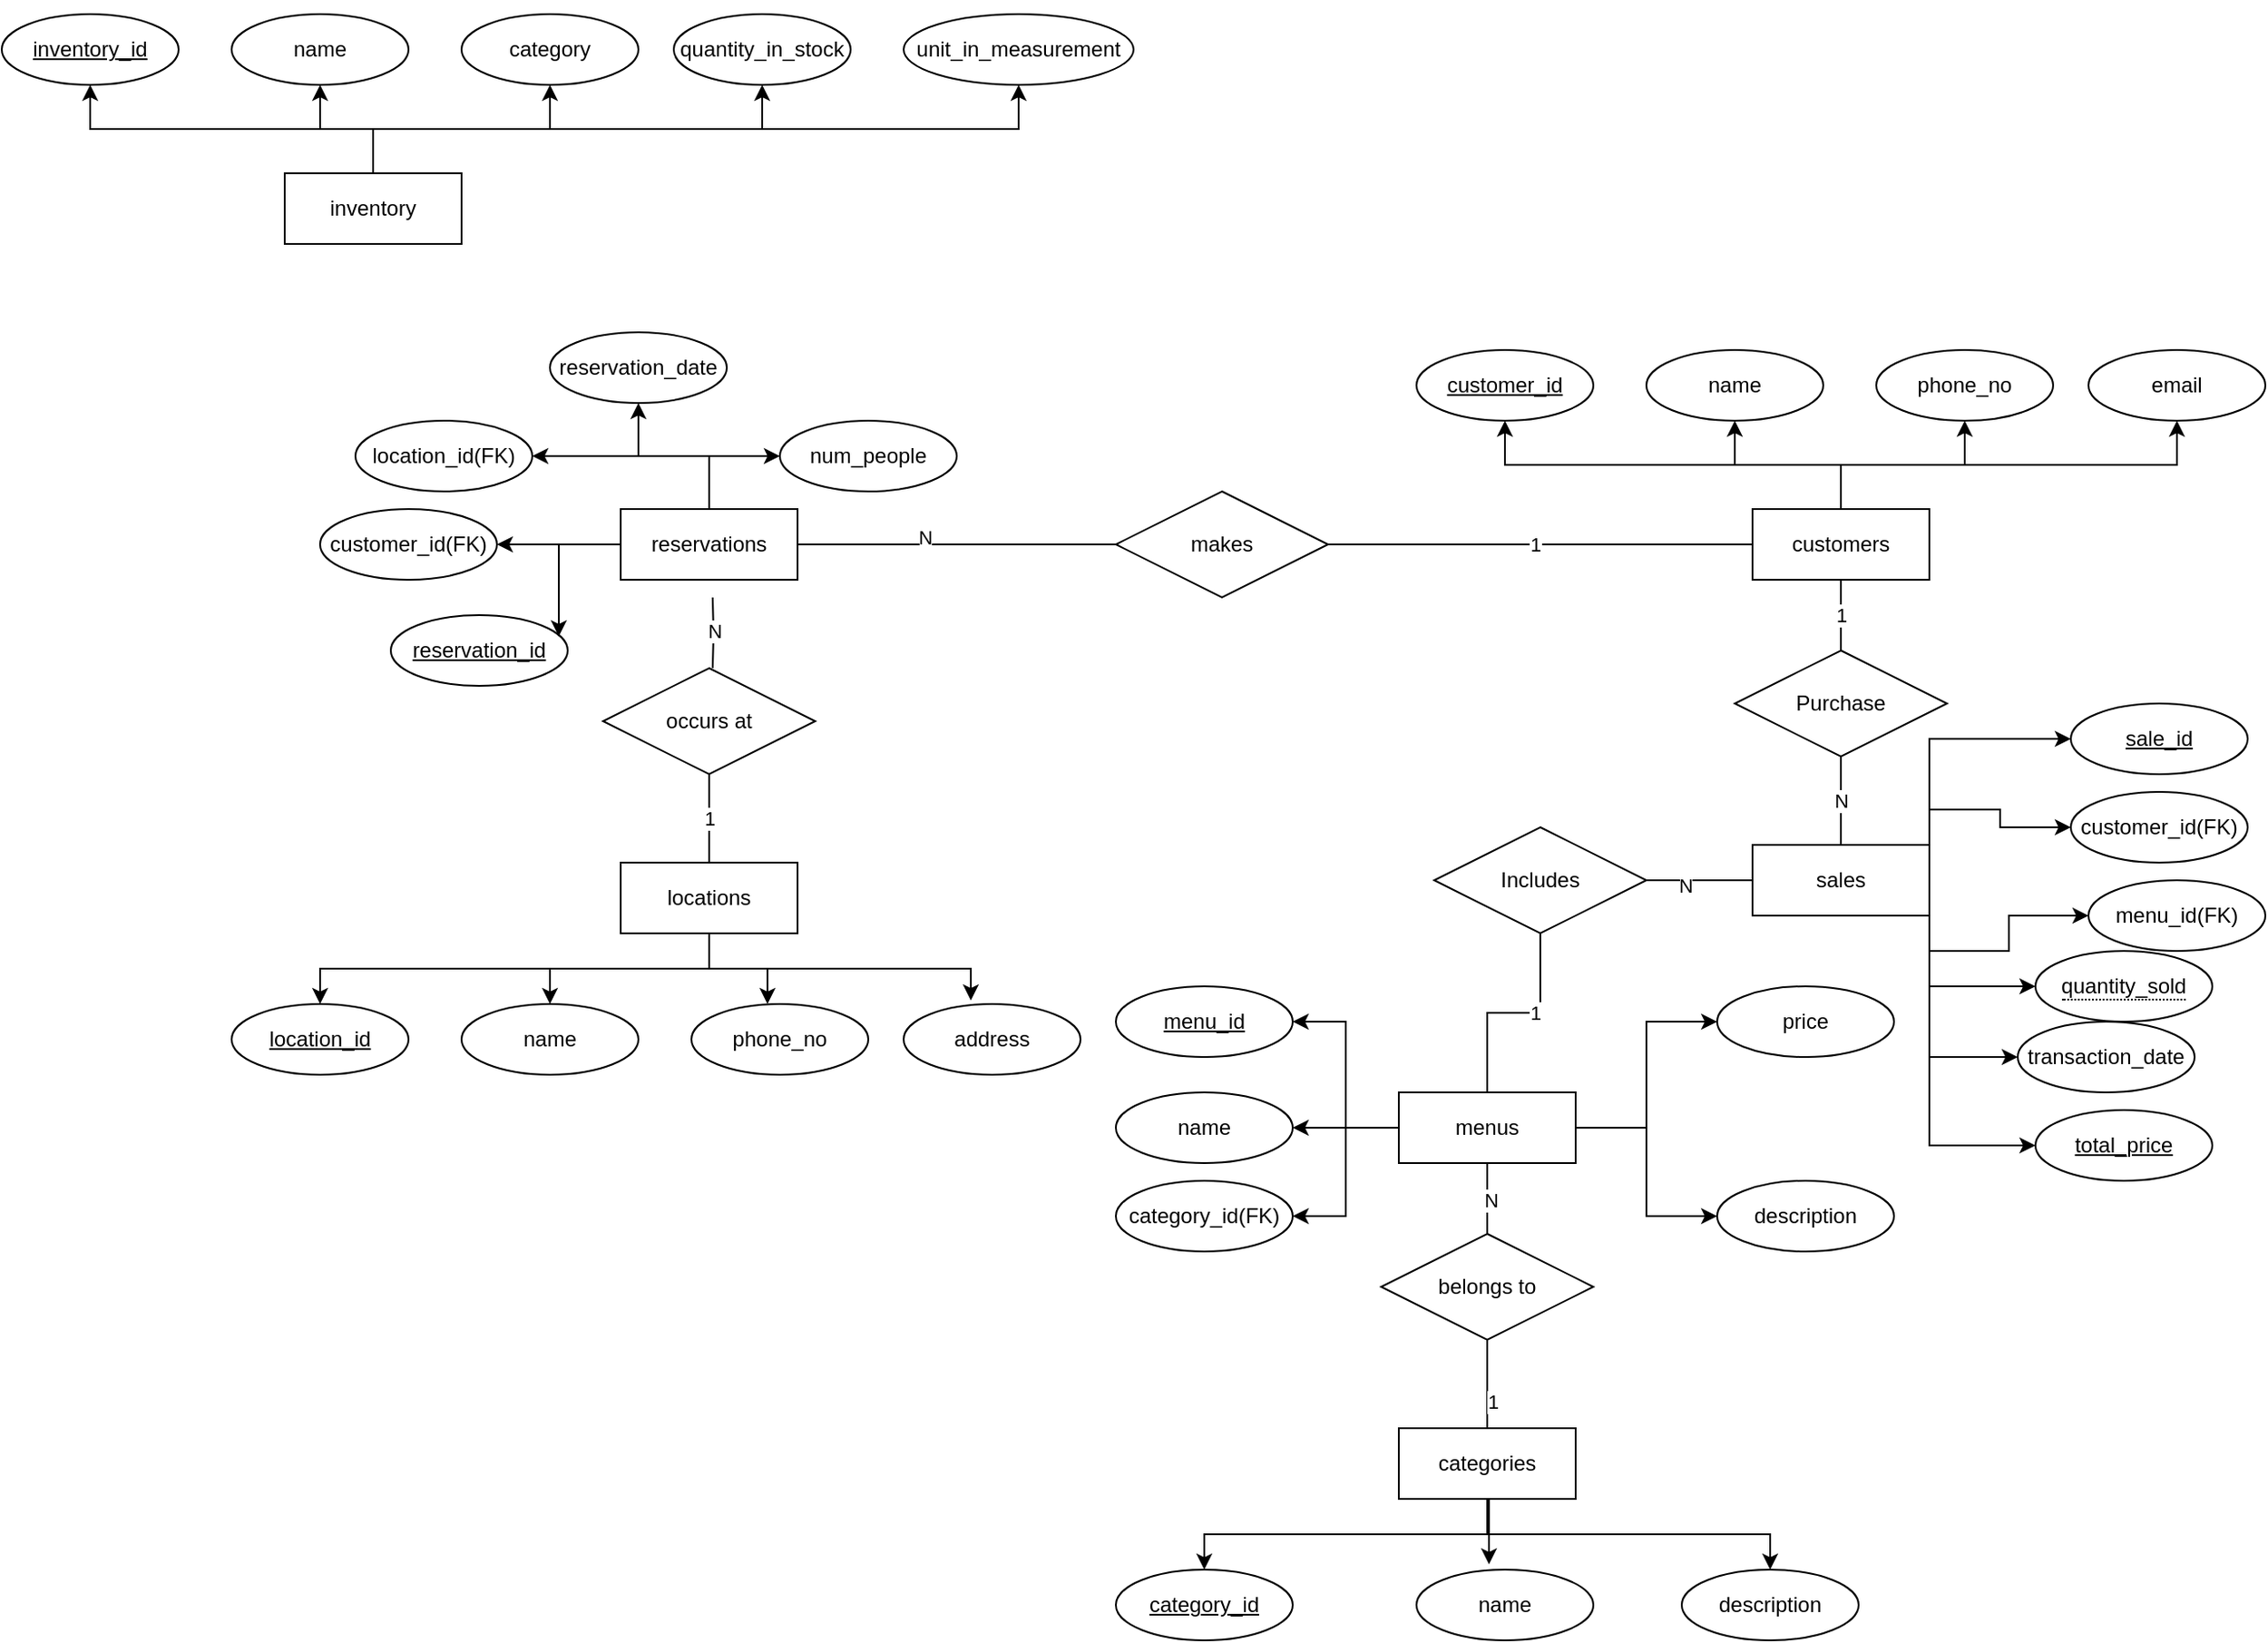 <mxfile version="26.0.1">
  <diagram id="R2lEEEUBdFMjLlhIrx00" name="Page-1">
    <mxGraphModel dx="1742" dy="434" grid="1" gridSize="10" guides="1" tooltips="1" connect="1" arrows="1" fold="1" page="1" pageScale="1" pageWidth="850" pageHeight="1100" math="0" shadow="0" extFonts="Permanent Marker^https://fonts.googleapis.com/css?family=Permanent+Marker">
      <root>
        <mxCell id="0" />
        <mxCell id="1" parent="0" />
        <mxCell id="JfqHCsNGFOt76OtEm6Lz-31" value="1" style="edgeStyle=orthogonalEdgeStyle;rounded=0;orthogonalLoop=1;jettySize=auto;html=1;exitX=0.5;exitY=1;exitDx=0;exitDy=0;entryX=0.5;entryY=0;entryDx=0;entryDy=0;endArrow=none;endFill=0;" edge="1" parent="1" source="JfqHCsNGFOt76OtEm6Lz-3" target="JfqHCsNGFOt76OtEm6Lz-30">
          <mxGeometry relative="1" as="geometry" />
        </mxCell>
        <mxCell id="JfqHCsNGFOt76OtEm6Lz-89" style="edgeStyle=orthogonalEdgeStyle;rounded=0;orthogonalLoop=1;jettySize=auto;html=1;exitX=0.5;exitY=0;exitDx=0;exitDy=0;" edge="1" parent="1" source="JfqHCsNGFOt76OtEm6Lz-3" target="JfqHCsNGFOt76OtEm6Lz-86">
          <mxGeometry relative="1" as="geometry" />
        </mxCell>
        <mxCell id="JfqHCsNGFOt76OtEm6Lz-90" style="edgeStyle=orthogonalEdgeStyle;rounded=0;orthogonalLoop=1;jettySize=auto;html=1;exitX=0.5;exitY=0;exitDx=0;exitDy=0;entryX=0.5;entryY=1;entryDx=0;entryDy=0;" edge="1" parent="1" source="JfqHCsNGFOt76OtEm6Lz-3" target="JfqHCsNGFOt76OtEm6Lz-88">
          <mxGeometry relative="1" as="geometry" />
        </mxCell>
        <mxCell id="JfqHCsNGFOt76OtEm6Lz-92" style="edgeStyle=orthogonalEdgeStyle;rounded=0;orthogonalLoop=1;jettySize=auto;html=1;exitX=0.5;exitY=0;exitDx=0;exitDy=0;entryX=0.5;entryY=1;entryDx=0;entryDy=0;" edge="1" parent="1" source="JfqHCsNGFOt76OtEm6Lz-3" target="JfqHCsNGFOt76OtEm6Lz-85">
          <mxGeometry relative="1" as="geometry" />
        </mxCell>
        <mxCell id="JfqHCsNGFOt76OtEm6Lz-93" style="edgeStyle=orthogonalEdgeStyle;rounded=0;orthogonalLoop=1;jettySize=auto;html=1;exitX=0.5;exitY=0;exitDx=0;exitDy=0;entryX=0.5;entryY=1;entryDx=0;entryDy=0;" edge="1" parent="1" source="JfqHCsNGFOt76OtEm6Lz-3" target="JfqHCsNGFOt76OtEm6Lz-87">
          <mxGeometry relative="1" as="geometry" />
        </mxCell>
        <mxCell id="JfqHCsNGFOt76OtEm6Lz-3" value="customers" style="whiteSpace=wrap;html=1;align=center;" vertex="1" parent="1">
          <mxGeometry x="650" y="290" width="100" height="40" as="geometry" />
        </mxCell>
        <mxCell id="JfqHCsNGFOt76OtEm6Lz-35" style="edgeStyle=orthogonalEdgeStyle;rounded=0;orthogonalLoop=1;jettySize=auto;html=1;exitX=0.5;exitY=0;exitDx=0;exitDy=0;entryX=0.5;entryY=1;entryDx=0;entryDy=0;endArrow=none;endFill=0;" edge="1" parent="1" source="JfqHCsNGFOt76OtEm6Lz-4" target="JfqHCsNGFOt76OtEm6Lz-10">
          <mxGeometry relative="1" as="geometry" />
        </mxCell>
        <mxCell id="JfqHCsNGFOt76OtEm6Lz-36" value="1" style="edgeLabel;html=1;align=center;verticalAlign=middle;resizable=0;points=[];" vertex="1" connectable="0" parent="JfqHCsNGFOt76OtEm6Lz-35">
          <mxGeometry x="-0.4" y="-3" relative="1" as="geometry">
            <mxPoint as="offset" />
          </mxGeometry>
        </mxCell>
        <mxCell id="JfqHCsNGFOt76OtEm6Lz-51" style="edgeStyle=orthogonalEdgeStyle;rounded=0;orthogonalLoop=1;jettySize=auto;html=1;exitX=0.5;exitY=1;exitDx=0;exitDy=0;entryX=0.5;entryY=0;entryDx=0;entryDy=0;" edge="1" parent="1" target="JfqHCsNGFOt76OtEm6Lz-48">
          <mxGeometry relative="1" as="geometry">
            <mxPoint x="510" y="910" as="sourcePoint" />
          </mxGeometry>
        </mxCell>
        <mxCell id="JfqHCsNGFOt76OtEm6Lz-53" style="edgeStyle=orthogonalEdgeStyle;rounded=0;orthogonalLoop=1;jettySize=auto;html=1;exitX=0.5;exitY=1;exitDx=0;exitDy=0;entryX=0.5;entryY=0;entryDx=0;entryDy=0;" edge="1" parent="1" source="JfqHCsNGFOt76OtEm6Lz-4" target="JfqHCsNGFOt76OtEm6Lz-50">
          <mxGeometry relative="1" as="geometry" />
        </mxCell>
        <mxCell id="JfqHCsNGFOt76OtEm6Lz-54" style="edgeStyle=orthogonalEdgeStyle;rounded=0;orthogonalLoop=1;jettySize=auto;html=1;exitX=0.5;exitY=1;exitDx=0;exitDy=0;entryX=0.5;entryY=0;entryDx=0;entryDy=0;" edge="1" parent="1" source="JfqHCsNGFOt76OtEm6Lz-4" target="JfqHCsNGFOt76OtEm6Lz-49">
          <mxGeometry relative="1" as="geometry" />
        </mxCell>
        <mxCell id="JfqHCsNGFOt76OtEm6Lz-4" value="categories" style="whiteSpace=wrap;html=1;align=center;" vertex="1" parent="1">
          <mxGeometry x="450" y="810" width="100" height="40" as="geometry" />
        </mxCell>
        <mxCell id="JfqHCsNGFOt76OtEm6Lz-26" value="1" style="edgeStyle=orthogonalEdgeStyle;rounded=0;orthogonalLoop=1;jettySize=auto;html=1;exitX=0.5;exitY=0;exitDx=0;exitDy=0;endArrow=none;endFill=0;" edge="1" parent="1" source="JfqHCsNGFOt76OtEm6Lz-5" target="JfqHCsNGFOt76OtEm6Lz-24">
          <mxGeometry relative="1" as="geometry" />
        </mxCell>
        <mxCell id="JfqHCsNGFOt76OtEm6Lz-80" style="edgeStyle=orthogonalEdgeStyle;rounded=0;orthogonalLoop=1;jettySize=auto;html=1;exitX=0.5;exitY=1;exitDx=0;exitDy=0;entryX=0.5;entryY=0;entryDx=0;entryDy=0;" edge="1" parent="1" source="JfqHCsNGFOt76OtEm6Lz-5" target="JfqHCsNGFOt76OtEm6Lz-77">
          <mxGeometry relative="1" as="geometry" />
        </mxCell>
        <mxCell id="JfqHCsNGFOt76OtEm6Lz-83" style="edgeStyle=orthogonalEdgeStyle;rounded=0;orthogonalLoop=1;jettySize=auto;html=1;exitX=0.5;exitY=1;exitDx=0;exitDy=0;entryX=0.5;entryY=0;entryDx=0;entryDy=0;" edge="1" parent="1" source="JfqHCsNGFOt76OtEm6Lz-5" target="JfqHCsNGFOt76OtEm6Lz-82">
          <mxGeometry relative="1" as="geometry" />
        </mxCell>
        <mxCell id="JfqHCsNGFOt76OtEm6Lz-5" value="locations" style="whiteSpace=wrap;html=1;align=center;" vertex="1" parent="1">
          <mxGeometry x="10" y="490" width="100" height="40" as="geometry" />
        </mxCell>
        <mxCell id="JfqHCsNGFOt76OtEm6Lz-138" style="edgeStyle=orthogonalEdgeStyle;rounded=0;orthogonalLoop=1;jettySize=auto;html=1;exitX=0.5;exitY=0;exitDx=0;exitDy=0;entryX=0.5;entryY=1;entryDx=0;entryDy=0;" edge="1" parent="1" source="JfqHCsNGFOt76OtEm6Lz-6" target="JfqHCsNGFOt76OtEm6Lz-136">
          <mxGeometry relative="1" as="geometry" />
        </mxCell>
        <mxCell id="JfqHCsNGFOt76OtEm6Lz-139" style="edgeStyle=orthogonalEdgeStyle;rounded=0;orthogonalLoop=1;jettySize=auto;html=1;exitX=0.5;exitY=0;exitDx=0;exitDy=0;entryX=0.5;entryY=1;entryDx=0;entryDy=0;" edge="1" parent="1" source="JfqHCsNGFOt76OtEm6Lz-6" target="JfqHCsNGFOt76OtEm6Lz-134">
          <mxGeometry relative="1" as="geometry" />
        </mxCell>
        <mxCell id="JfqHCsNGFOt76OtEm6Lz-140" style="edgeStyle=orthogonalEdgeStyle;rounded=0;orthogonalLoop=1;jettySize=auto;html=1;exitX=0.5;exitY=0;exitDx=0;exitDy=0;entryX=0.5;entryY=1;entryDx=0;entryDy=0;" edge="1" parent="1" source="JfqHCsNGFOt76OtEm6Lz-6" target="JfqHCsNGFOt76OtEm6Lz-133">
          <mxGeometry relative="1" as="geometry" />
        </mxCell>
        <mxCell id="JfqHCsNGFOt76OtEm6Lz-141" style="edgeStyle=orthogonalEdgeStyle;rounded=0;orthogonalLoop=1;jettySize=auto;html=1;exitX=0.5;exitY=0;exitDx=0;exitDy=0;entryX=0.5;entryY=1;entryDx=0;entryDy=0;" edge="1" parent="1" source="JfqHCsNGFOt76OtEm6Lz-6" target="JfqHCsNGFOt76OtEm6Lz-135">
          <mxGeometry relative="1" as="geometry" />
        </mxCell>
        <mxCell id="JfqHCsNGFOt76OtEm6Lz-142" style="edgeStyle=orthogonalEdgeStyle;rounded=0;orthogonalLoop=1;jettySize=auto;html=1;exitX=0.5;exitY=0;exitDx=0;exitDy=0;entryX=0.5;entryY=1;entryDx=0;entryDy=0;" edge="1" parent="1" source="JfqHCsNGFOt76OtEm6Lz-6" target="JfqHCsNGFOt76OtEm6Lz-137">
          <mxGeometry relative="1" as="geometry" />
        </mxCell>
        <mxCell id="JfqHCsNGFOt76OtEm6Lz-6" value="inventory" style="whiteSpace=wrap;html=1;align=center;" vertex="1" parent="1">
          <mxGeometry x="-180" y="100" width="100" height="40" as="geometry" />
        </mxCell>
        <mxCell id="JfqHCsNGFOt76OtEm6Lz-37" style="edgeStyle=orthogonalEdgeStyle;rounded=0;orthogonalLoop=1;jettySize=auto;html=1;exitX=0.5;exitY=1;exitDx=0;exitDy=0;entryX=0.5;entryY=0;entryDx=0;entryDy=0;endArrow=none;endFill=0;" edge="1" parent="1" source="JfqHCsNGFOt76OtEm6Lz-7" target="JfqHCsNGFOt76OtEm6Lz-10">
          <mxGeometry relative="1" as="geometry" />
        </mxCell>
        <mxCell id="JfqHCsNGFOt76OtEm6Lz-38" value="N" style="edgeLabel;html=1;align=center;verticalAlign=middle;resizable=0;points=[];" vertex="1" connectable="0" parent="JfqHCsNGFOt76OtEm6Lz-37">
          <mxGeometry x="0.02" y="2" relative="1" as="geometry">
            <mxPoint as="offset" />
          </mxGeometry>
        </mxCell>
        <mxCell id="JfqHCsNGFOt76OtEm6Lz-44" style="edgeStyle=orthogonalEdgeStyle;rounded=0;orthogonalLoop=1;jettySize=auto;html=1;exitX=0.5;exitY=0;exitDx=0;exitDy=0;entryX=0.5;entryY=1;entryDx=0;entryDy=0;endArrow=none;endFill=0;" edge="1" parent="1" source="JfqHCsNGFOt76OtEm6Lz-7" target="JfqHCsNGFOt76OtEm6Lz-41">
          <mxGeometry relative="1" as="geometry" />
        </mxCell>
        <mxCell id="JfqHCsNGFOt76OtEm6Lz-46" value="1" style="edgeLabel;html=1;align=center;verticalAlign=middle;resizable=0;points=[];" vertex="1" connectable="0" parent="JfqHCsNGFOt76OtEm6Lz-44">
          <mxGeometry x="0.2" relative="1" as="geometry">
            <mxPoint as="offset" />
          </mxGeometry>
        </mxCell>
        <mxCell id="JfqHCsNGFOt76OtEm6Lz-60" style="edgeStyle=orthogonalEdgeStyle;rounded=0;orthogonalLoop=1;jettySize=auto;html=1;exitX=0;exitY=0.5;exitDx=0;exitDy=0;entryX=1;entryY=0.5;entryDx=0;entryDy=0;" edge="1" parent="1" source="JfqHCsNGFOt76OtEm6Lz-7" target="JfqHCsNGFOt76OtEm6Lz-56">
          <mxGeometry relative="1" as="geometry" />
        </mxCell>
        <mxCell id="JfqHCsNGFOt76OtEm6Lz-61" style="edgeStyle=orthogonalEdgeStyle;rounded=0;orthogonalLoop=1;jettySize=auto;html=1;exitX=0;exitY=0.5;exitDx=0;exitDy=0;entryX=1;entryY=0.5;entryDx=0;entryDy=0;" edge="1" parent="1" source="JfqHCsNGFOt76OtEm6Lz-7" target="JfqHCsNGFOt76OtEm6Lz-55">
          <mxGeometry relative="1" as="geometry" />
        </mxCell>
        <mxCell id="JfqHCsNGFOt76OtEm6Lz-62" style="edgeStyle=orthogonalEdgeStyle;rounded=0;orthogonalLoop=1;jettySize=auto;html=1;exitX=1;exitY=0.5;exitDx=0;exitDy=0;entryX=0;entryY=0.5;entryDx=0;entryDy=0;" edge="1" parent="1" source="JfqHCsNGFOt76OtEm6Lz-7" target="JfqHCsNGFOt76OtEm6Lz-59">
          <mxGeometry relative="1" as="geometry" />
        </mxCell>
        <mxCell id="JfqHCsNGFOt76OtEm6Lz-63" style="edgeStyle=orthogonalEdgeStyle;rounded=0;orthogonalLoop=1;jettySize=auto;html=1;exitX=1;exitY=0.5;exitDx=0;exitDy=0;entryX=0;entryY=0.5;entryDx=0;entryDy=0;" edge="1" parent="1" source="JfqHCsNGFOt76OtEm6Lz-7" target="JfqHCsNGFOt76OtEm6Lz-57">
          <mxGeometry relative="1" as="geometry" />
        </mxCell>
        <mxCell id="JfqHCsNGFOt76OtEm6Lz-65" style="edgeStyle=orthogonalEdgeStyle;rounded=0;orthogonalLoop=1;jettySize=auto;html=1;exitX=0;exitY=0.5;exitDx=0;exitDy=0;entryX=1;entryY=0.5;entryDx=0;entryDy=0;" edge="1" parent="1" source="JfqHCsNGFOt76OtEm6Lz-7" target="JfqHCsNGFOt76OtEm6Lz-64">
          <mxGeometry relative="1" as="geometry" />
        </mxCell>
        <mxCell id="JfqHCsNGFOt76OtEm6Lz-7" value="menus" style="whiteSpace=wrap;html=1;align=center;" vertex="1" parent="1">
          <mxGeometry x="450" y="620" width="100" height="40" as="geometry" />
        </mxCell>
        <mxCell id="JfqHCsNGFOt76OtEm6Lz-19" style="edgeStyle=orthogonalEdgeStyle;rounded=0;orthogonalLoop=1;jettySize=auto;html=1;exitX=1;exitY=0.5;exitDx=0;exitDy=0;entryX=0;entryY=0.5;entryDx=0;entryDy=0;endArrow=none;endFill=0;" edge="1" parent="1" source="JfqHCsNGFOt76OtEm6Lz-8" target="JfqHCsNGFOt76OtEm6Lz-18">
          <mxGeometry relative="1" as="geometry" />
        </mxCell>
        <mxCell id="JfqHCsNGFOt76OtEm6Lz-22" value="N" style="edgeLabel;html=1;align=center;verticalAlign=middle;resizable=0;points=[];" vertex="1" connectable="0" parent="JfqHCsNGFOt76OtEm6Lz-19">
          <mxGeometry x="-0.2" y="4" relative="1" as="geometry">
            <mxPoint as="offset" />
          </mxGeometry>
        </mxCell>
        <mxCell id="JfqHCsNGFOt76OtEm6Lz-106" style="edgeStyle=orthogonalEdgeStyle;rounded=0;orthogonalLoop=1;jettySize=auto;html=1;exitX=0.5;exitY=0;exitDx=0;exitDy=0;entryX=0.5;entryY=1;entryDx=0;entryDy=0;" edge="1" parent="1" source="JfqHCsNGFOt76OtEm6Lz-8" target="JfqHCsNGFOt76OtEm6Lz-97">
          <mxGeometry relative="1" as="geometry" />
        </mxCell>
        <mxCell id="JfqHCsNGFOt76OtEm6Lz-107" style="edgeStyle=orthogonalEdgeStyle;rounded=0;orthogonalLoop=1;jettySize=auto;html=1;exitX=0.5;exitY=0;exitDx=0;exitDy=0;entryX=0;entryY=0.5;entryDx=0;entryDy=0;" edge="1" parent="1" source="JfqHCsNGFOt76OtEm6Lz-8" target="JfqHCsNGFOt76OtEm6Lz-105">
          <mxGeometry relative="1" as="geometry" />
        </mxCell>
        <mxCell id="JfqHCsNGFOt76OtEm6Lz-108" style="edgeStyle=orthogonalEdgeStyle;rounded=0;orthogonalLoop=1;jettySize=auto;html=1;exitX=0.5;exitY=0;exitDx=0;exitDy=0;entryX=1;entryY=0.5;entryDx=0;entryDy=0;" edge="1" parent="1" source="JfqHCsNGFOt76OtEm6Lz-8" target="JfqHCsNGFOt76OtEm6Lz-95">
          <mxGeometry relative="1" as="geometry" />
        </mxCell>
        <mxCell id="JfqHCsNGFOt76OtEm6Lz-110" style="edgeStyle=orthogonalEdgeStyle;rounded=0;orthogonalLoop=1;jettySize=auto;html=1;exitX=0;exitY=0.5;exitDx=0;exitDy=0;entryX=1;entryY=0.5;entryDx=0;entryDy=0;" edge="1" parent="1" source="JfqHCsNGFOt76OtEm6Lz-8" target="JfqHCsNGFOt76OtEm6Lz-98">
          <mxGeometry relative="1" as="geometry" />
        </mxCell>
        <mxCell id="JfqHCsNGFOt76OtEm6Lz-8" value="reservations" style="whiteSpace=wrap;html=1;align=center;" vertex="1" parent="1">
          <mxGeometry x="10" y="290" width="100" height="40" as="geometry" />
        </mxCell>
        <mxCell id="JfqHCsNGFOt76OtEm6Lz-43" style="edgeStyle=orthogonalEdgeStyle;rounded=0;orthogonalLoop=1;jettySize=auto;html=1;exitX=0;exitY=0.5;exitDx=0;exitDy=0;entryX=1;entryY=0.5;entryDx=0;entryDy=0;endArrow=none;endFill=0;" edge="1" parent="1" source="JfqHCsNGFOt76OtEm6Lz-9" target="JfqHCsNGFOt76OtEm6Lz-41">
          <mxGeometry relative="1" as="geometry" />
        </mxCell>
        <mxCell id="JfqHCsNGFOt76OtEm6Lz-45" value="N" style="edgeLabel;html=1;align=center;verticalAlign=middle;resizable=0;points=[];" vertex="1" connectable="0" parent="JfqHCsNGFOt76OtEm6Lz-43">
          <mxGeometry x="0.267" y="3" relative="1" as="geometry">
            <mxPoint as="offset" />
          </mxGeometry>
        </mxCell>
        <mxCell id="JfqHCsNGFOt76OtEm6Lz-123" style="edgeStyle=orthogonalEdgeStyle;rounded=0;orthogonalLoop=1;jettySize=auto;html=1;exitX=1;exitY=1;exitDx=0;exitDy=0;entryX=0;entryY=0.5;entryDx=0;entryDy=0;" edge="1" parent="1" source="JfqHCsNGFOt76OtEm6Lz-9" target="JfqHCsNGFOt76OtEm6Lz-118">
          <mxGeometry relative="1" as="geometry" />
        </mxCell>
        <mxCell id="JfqHCsNGFOt76OtEm6Lz-124" style="edgeStyle=orthogonalEdgeStyle;rounded=0;orthogonalLoop=1;jettySize=auto;html=1;exitX=1;exitY=0;exitDx=0;exitDy=0;entryX=0;entryY=0.5;entryDx=0;entryDy=0;" edge="1" parent="1" source="JfqHCsNGFOt76OtEm6Lz-9" target="JfqHCsNGFOt76OtEm6Lz-114">
          <mxGeometry relative="1" as="geometry" />
        </mxCell>
        <mxCell id="JfqHCsNGFOt76OtEm6Lz-125" style="edgeStyle=orthogonalEdgeStyle;rounded=0;orthogonalLoop=1;jettySize=auto;html=1;exitX=1;exitY=0;exitDx=0;exitDy=0;entryX=0;entryY=0.5;entryDx=0;entryDy=0;" edge="1" parent="1" source="JfqHCsNGFOt76OtEm6Lz-9" target="JfqHCsNGFOt76OtEm6Lz-116">
          <mxGeometry relative="1" as="geometry" />
        </mxCell>
        <mxCell id="JfqHCsNGFOt76OtEm6Lz-127" style="edgeStyle=orthogonalEdgeStyle;rounded=0;orthogonalLoop=1;jettySize=auto;html=1;exitX=1;exitY=1;exitDx=0;exitDy=0;entryX=0;entryY=0.5;entryDx=0;entryDy=0;" edge="1" parent="1" source="JfqHCsNGFOt76OtEm6Lz-9" target="JfqHCsNGFOt76OtEm6Lz-115">
          <mxGeometry relative="1" as="geometry" />
        </mxCell>
        <mxCell id="JfqHCsNGFOt76OtEm6Lz-128" style="edgeStyle=orthogonalEdgeStyle;rounded=0;orthogonalLoop=1;jettySize=auto;html=1;exitX=1;exitY=1;exitDx=0;exitDy=0;entryX=0;entryY=0.5;entryDx=0;entryDy=0;" edge="1" parent="1" source="JfqHCsNGFOt76OtEm6Lz-9" target="JfqHCsNGFOt76OtEm6Lz-117">
          <mxGeometry relative="1" as="geometry" />
        </mxCell>
        <mxCell id="JfqHCsNGFOt76OtEm6Lz-131" style="edgeStyle=orthogonalEdgeStyle;rounded=0;orthogonalLoop=1;jettySize=auto;html=1;exitX=1;exitY=1;exitDx=0;exitDy=0;entryX=0;entryY=0.5;entryDx=0;entryDy=0;" edge="1" parent="1" source="JfqHCsNGFOt76OtEm6Lz-9" target="JfqHCsNGFOt76OtEm6Lz-113">
          <mxGeometry relative="1" as="geometry" />
        </mxCell>
        <mxCell id="JfqHCsNGFOt76OtEm6Lz-9" value="sales" style="whiteSpace=wrap;html=1;align=center;" vertex="1" parent="1">
          <mxGeometry x="650" y="480" width="100" height="40" as="geometry" />
        </mxCell>
        <mxCell id="JfqHCsNGFOt76OtEm6Lz-10" value="belongs to" style="shape=rhombus;perimeter=rhombusPerimeter;whiteSpace=wrap;html=1;align=center;" vertex="1" parent="1">
          <mxGeometry x="440" y="700" width="120" height="60" as="geometry" />
        </mxCell>
        <mxCell id="JfqHCsNGFOt76OtEm6Lz-20" style="edgeStyle=orthogonalEdgeStyle;rounded=0;orthogonalLoop=1;jettySize=auto;html=1;exitX=1;exitY=0.5;exitDx=0;exitDy=0;entryX=0;entryY=0.5;entryDx=0;entryDy=0;endArrow=none;endFill=0;" edge="1" parent="1" source="JfqHCsNGFOt76OtEm6Lz-18" target="JfqHCsNGFOt76OtEm6Lz-3">
          <mxGeometry relative="1" as="geometry">
            <mxPoint x="440" y="310" as="sourcePoint" />
          </mxGeometry>
        </mxCell>
        <mxCell id="JfqHCsNGFOt76OtEm6Lz-21" value="1" style="edgeLabel;html=1;align=center;verticalAlign=middle;resizable=0;points=[];" vertex="1" connectable="0" parent="JfqHCsNGFOt76OtEm6Lz-20">
          <mxGeometry x="-0.027" relative="1" as="geometry">
            <mxPoint as="offset" />
          </mxGeometry>
        </mxCell>
        <mxCell id="JfqHCsNGFOt76OtEm6Lz-18" value="makes" style="shape=rhombus;perimeter=rhombusPerimeter;whiteSpace=wrap;html=1;align=center;" vertex="1" parent="1">
          <mxGeometry x="290" y="280" width="120" height="60" as="geometry" />
        </mxCell>
        <mxCell id="JfqHCsNGFOt76OtEm6Lz-24" value="occurs at" style="shape=rhombus;perimeter=rhombusPerimeter;whiteSpace=wrap;html=1;align=center;" vertex="1" parent="1">
          <mxGeometry y="380" width="120" height="60" as="geometry" />
        </mxCell>
        <mxCell id="JfqHCsNGFOt76OtEm6Lz-27" style="edgeStyle=orthogonalEdgeStyle;rounded=0;orthogonalLoop=1;jettySize=auto;html=1;exitX=0.5;exitY=0;exitDx=0;exitDy=0;entryX=0.6;entryY=1;entryDx=0;entryDy=0;entryPerimeter=0;endArrow=none;endFill=0;" edge="1" parent="1">
          <mxGeometry relative="1" as="geometry">
            <mxPoint x="62" y="380" as="sourcePoint" />
            <mxPoint x="62" y="340" as="targetPoint" />
          </mxGeometry>
        </mxCell>
        <mxCell id="JfqHCsNGFOt76OtEm6Lz-33" value="N" style="edgeLabel;html=1;align=center;verticalAlign=middle;resizable=0;points=[];" vertex="1" connectable="0" parent="JfqHCsNGFOt76OtEm6Lz-27">
          <mxGeometry x="0.096" relative="1" as="geometry">
            <mxPoint as="offset" />
          </mxGeometry>
        </mxCell>
        <mxCell id="JfqHCsNGFOt76OtEm6Lz-32" value="N" style="edgeStyle=orthogonalEdgeStyle;rounded=0;orthogonalLoop=1;jettySize=auto;html=1;exitX=0.5;exitY=1;exitDx=0;exitDy=0;endArrow=none;endFill=0;" edge="1" parent="1" source="JfqHCsNGFOt76OtEm6Lz-30" target="JfqHCsNGFOt76OtEm6Lz-9">
          <mxGeometry relative="1" as="geometry" />
        </mxCell>
        <mxCell id="JfqHCsNGFOt76OtEm6Lz-30" value="Purchase" style="shape=rhombus;perimeter=rhombusPerimeter;whiteSpace=wrap;html=1;align=center;" vertex="1" parent="1">
          <mxGeometry x="640" y="370" width="120" height="60" as="geometry" />
        </mxCell>
        <mxCell id="JfqHCsNGFOt76OtEm6Lz-41" value="Includes" style="shape=rhombus;perimeter=rhombusPerimeter;whiteSpace=wrap;html=1;align=center;" vertex="1" parent="1">
          <mxGeometry x="470" y="470" width="120" height="60" as="geometry" />
        </mxCell>
        <mxCell id="JfqHCsNGFOt76OtEm6Lz-48" value="name" style="ellipse;whiteSpace=wrap;html=1;align=center;" vertex="1" parent="1">
          <mxGeometry x="460" y="890" width="100" height="40" as="geometry" />
        </mxCell>
        <mxCell id="JfqHCsNGFOt76OtEm6Lz-49" value="category_id" style="ellipse;whiteSpace=wrap;html=1;align=center;fontStyle=4;" vertex="1" parent="1">
          <mxGeometry x="290" y="890" width="100" height="40" as="geometry" />
        </mxCell>
        <mxCell id="JfqHCsNGFOt76OtEm6Lz-50" value="description" style="ellipse;whiteSpace=wrap;html=1;align=center;" vertex="1" parent="1">
          <mxGeometry x="610" y="890" width="100" height="40" as="geometry" />
        </mxCell>
        <mxCell id="JfqHCsNGFOt76OtEm6Lz-55" value="name" style="ellipse;whiteSpace=wrap;html=1;align=center;" vertex="1" parent="1">
          <mxGeometry x="290" y="620" width="100" height="40" as="geometry" />
        </mxCell>
        <mxCell id="JfqHCsNGFOt76OtEm6Lz-56" value="menu_id" style="ellipse;whiteSpace=wrap;html=1;align=center;fontStyle=4;" vertex="1" parent="1">
          <mxGeometry x="290" y="560" width="100" height="40" as="geometry" />
        </mxCell>
        <mxCell id="JfqHCsNGFOt76OtEm6Lz-57" value="description" style="ellipse;whiteSpace=wrap;html=1;align=center;" vertex="1" parent="1">
          <mxGeometry x="630" y="670" width="100" height="40" as="geometry" />
        </mxCell>
        <mxCell id="JfqHCsNGFOt76OtEm6Lz-59" value="price" style="ellipse;whiteSpace=wrap;html=1;align=center;" vertex="1" parent="1">
          <mxGeometry x="630" y="560" width="100" height="40" as="geometry" />
        </mxCell>
        <mxCell id="JfqHCsNGFOt76OtEm6Lz-64" value="category_id(FK)" style="ellipse;whiteSpace=wrap;html=1;align=center;" vertex="1" parent="1">
          <mxGeometry x="290" y="670" width="100" height="40" as="geometry" />
        </mxCell>
        <mxCell id="JfqHCsNGFOt76OtEm6Lz-66" style="edgeStyle=orthogonalEdgeStyle;rounded=0;orthogonalLoop=1;jettySize=auto;html=1;exitX=0.5;exitY=1;exitDx=0;exitDy=0;entryX=0.41;entryY=-0.075;entryDx=0;entryDy=0;entryPerimeter=0;" edge="1" parent="1" source="JfqHCsNGFOt76OtEm6Lz-4" target="JfqHCsNGFOt76OtEm6Lz-48">
          <mxGeometry relative="1" as="geometry" />
        </mxCell>
        <mxCell id="JfqHCsNGFOt76OtEm6Lz-75" style="edgeStyle=orthogonalEdgeStyle;rounded=0;orthogonalLoop=1;jettySize=auto;html=1;exitX=0.5;exitY=1;exitDx=0;exitDy=0;entryX=0.5;entryY=0;entryDx=0;entryDy=0;" edge="1" parent="1" target="JfqHCsNGFOt76OtEm6Lz-76">
          <mxGeometry relative="1" as="geometry">
            <mxPoint x="70" y="580" as="sourcePoint" />
          </mxGeometry>
        </mxCell>
        <mxCell id="JfqHCsNGFOt76OtEm6Lz-76" value="phone_no" style="ellipse;whiteSpace=wrap;html=1;align=center;" vertex="1" parent="1">
          <mxGeometry x="50" y="570" width="100" height="40" as="geometry" />
        </mxCell>
        <mxCell id="JfqHCsNGFOt76OtEm6Lz-77" value="location_id" style="ellipse;whiteSpace=wrap;html=1;align=center;fontStyle=4;" vertex="1" parent="1">
          <mxGeometry x="-210" y="570" width="100" height="40" as="geometry" />
        </mxCell>
        <mxCell id="JfqHCsNGFOt76OtEm6Lz-78" value="address" style="ellipse;whiteSpace=wrap;html=1;align=center;" vertex="1" parent="1">
          <mxGeometry x="170" y="570" width="100" height="40" as="geometry" />
        </mxCell>
        <mxCell id="JfqHCsNGFOt76OtEm6Lz-79" style="edgeStyle=orthogonalEdgeStyle;rounded=0;orthogonalLoop=1;jettySize=auto;html=1;exitX=0.5;exitY=1;exitDx=0;exitDy=0;entryX=0.43;entryY=0;entryDx=0;entryDy=0;entryPerimeter=0;" edge="1" parent="1" source="JfqHCsNGFOt76OtEm6Lz-5" target="JfqHCsNGFOt76OtEm6Lz-76">
          <mxGeometry relative="1" as="geometry" />
        </mxCell>
        <mxCell id="JfqHCsNGFOt76OtEm6Lz-81" style="edgeStyle=orthogonalEdgeStyle;rounded=0;orthogonalLoop=1;jettySize=auto;html=1;exitX=0.5;exitY=1;exitDx=0;exitDy=0;entryX=0.38;entryY=-0.05;entryDx=0;entryDy=0;entryPerimeter=0;" edge="1" parent="1" source="JfqHCsNGFOt76OtEm6Lz-5" target="JfqHCsNGFOt76OtEm6Lz-78">
          <mxGeometry relative="1" as="geometry" />
        </mxCell>
        <mxCell id="JfqHCsNGFOt76OtEm6Lz-82" value="name" style="ellipse;whiteSpace=wrap;html=1;align=center;" vertex="1" parent="1">
          <mxGeometry x="-80" y="570" width="100" height="40" as="geometry" />
        </mxCell>
        <mxCell id="JfqHCsNGFOt76OtEm6Lz-84" style="edgeStyle=orthogonalEdgeStyle;rounded=0;orthogonalLoop=1;jettySize=auto;html=1;exitX=0.5;exitY=1;exitDx=0;exitDy=0;entryX=0.5;entryY=0;entryDx=0;entryDy=0;" edge="1" parent="1" target="JfqHCsNGFOt76OtEm6Lz-85">
          <mxGeometry relative="1" as="geometry">
            <mxPoint x="740" y="210" as="sourcePoint" />
          </mxGeometry>
        </mxCell>
        <mxCell id="JfqHCsNGFOt76OtEm6Lz-85" value="phone_no" style="ellipse;whiteSpace=wrap;html=1;align=center;" vertex="1" parent="1">
          <mxGeometry x="720" y="200" width="100" height="40" as="geometry" />
        </mxCell>
        <mxCell id="JfqHCsNGFOt76OtEm6Lz-86" value="customer_id" style="ellipse;whiteSpace=wrap;html=1;align=center;fontStyle=4;" vertex="1" parent="1">
          <mxGeometry x="460" y="200" width="100" height="40" as="geometry" />
        </mxCell>
        <mxCell id="JfqHCsNGFOt76OtEm6Lz-87" value="email" style="ellipse;whiteSpace=wrap;html=1;align=center;" vertex="1" parent="1">
          <mxGeometry x="840" y="200" width="100" height="40" as="geometry" />
        </mxCell>
        <mxCell id="JfqHCsNGFOt76OtEm6Lz-88" value="name" style="ellipse;whiteSpace=wrap;html=1;align=center;" vertex="1" parent="1">
          <mxGeometry x="590" y="200" width="100" height="40" as="geometry" />
        </mxCell>
        <mxCell id="JfqHCsNGFOt76OtEm6Lz-94" style="edgeStyle=orthogonalEdgeStyle;rounded=0;orthogonalLoop=1;jettySize=auto;html=1;exitX=0.5;exitY=1;exitDx=0;exitDy=0;entryX=0.5;entryY=0;entryDx=0;entryDy=0;" edge="1" parent="1" target="JfqHCsNGFOt76OtEm6Lz-95">
          <mxGeometry relative="1" as="geometry">
            <mxPoint x="-60" y="250" as="sourcePoint" />
          </mxGeometry>
        </mxCell>
        <mxCell id="JfqHCsNGFOt76OtEm6Lz-95" value="location_id(FK)" style="ellipse;whiteSpace=wrap;html=1;align=center;" vertex="1" parent="1">
          <mxGeometry x="-140" y="240" width="100" height="40" as="geometry" />
        </mxCell>
        <mxCell id="JfqHCsNGFOt76OtEm6Lz-96" value="reservation_id" style="ellipse;whiteSpace=wrap;html=1;align=center;fontStyle=4;" vertex="1" parent="1">
          <mxGeometry x="-120" y="350" width="100" height="40" as="geometry" />
        </mxCell>
        <mxCell id="JfqHCsNGFOt76OtEm6Lz-97" value="reservation_date&lt;span style=&quot;color: rgba(0, 0, 0, 0); font-family: monospace; font-size: 0px; text-align: start; text-wrap-mode: nowrap;&quot;&gt;%3CmxGraphModel%3E%3Croot%3E%3CmxCell%20id%3D%220%22%2F%3E%3CmxCell%20id%3D%221%22%20parent%3D%220%22%2F%3E%3CmxCell%20id%3D%222%22%20style%3D%22edgeStyle%3DorthogonalEdgeStyle%3Brounded%3D0%3BorthogonalLoop%3D1%3BjettySize%3Dauto%3Bhtml%3D1%3BexitX%3D0.5%3BexitY%3D1%3BexitDx%3D0%3BexitDy%3D0%3BentryX%3D0.5%3BentryY%3D0%3BentryDx%3D0%3BentryDy%3D0%3B%22%20edge%3D%221%22%20target%3D%223%22%20parent%3D%221%22%3E%3CmxGeometry%20relative%3D%221%22%20as%3D%22geometry%22%3E%3CmxPoint%20x%3D%2270%22%20y%3D%22580%22%20as%3D%22sourcePoint%22%2F%3E%3C%2FmxGeometry%3E%3C%2FmxCell%3E%3CmxCell%20id%3D%223%22%20value%3D%22phone_no%22%20style%3D%22ellipse%3BwhiteSpace%3Dwrap%3Bhtml%3D1%3Balign%3Dcenter%3B%22%20vertex%3D%221%22%20parent%3D%221%22%3E%3CmxGeometry%20x%3D%2250%22%20y%3D%22570%22%20width%3D%22100%22%20height%3D%2240%22%20as%3D%22geometry%22%2F%3E%3C%2FmxCell%3E%3CmxCell%20id%3D%224%22%20value%3D%22location_id%22%20style%3D%22ellipse%3BwhiteSpace%3Dwrap%3Bhtml%3D1%3Balign%3Dcenter%3BfontStyle%3D4%3B%22%20vertex%3D%221%22%20parent%3D%221%22%3E%3CmxGeometry%20x%3D%22-210%22%20y%3D%22570%22%20width%3D%22100%22%20height%3D%2240%22%20as%3D%22geometry%22%2F%3E%3C%2FmxCell%3E%3CmxCell%20id%3D%225%22%20value%3D%22address%22%20style%3D%22ellipse%3BwhiteSpace%3Dwrap%3Bhtml%3D1%3Balign%3Dcenter%3B%22%20vertex%3D%221%22%20parent%3D%221%22%3E%3CmxGeometry%20x%3D%22170%22%20y%3D%22570%22%20width%3D%22100%22%20height%3D%2240%22%20as%3D%22geometry%22%2F%3E%3C%2FmxCell%3E%3CmxCell%20id%3D%226%22%20value%3D%22name%22%20style%3D%22ellipse%3BwhiteSpace%3Dwrap%3Bhtml%3D1%3Balign%3Dcenter%3B%22%20vertex%3D%221%22%20parent%3D%221%22%3E%3CmxGeometry%20x%3D%22-80%22%20y%3D%22570%22%20width%3D%22100%22%20height%3D%2240%22%20as%3D%22geometry%22%2F%3E%3C%2FmxCell%3E%3C%2Froot%3E%3C%2FmxGraphModel%3E&lt;/span&gt;" style="ellipse;whiteSpace=wrap;html=1;align=center;" vertex="1" parent="1">
          <mxGeometry x="-30" y="190" width="100" height="40" as="geometry" />
        </mxCell>
        <mxCell id="JfqHCsNGFOt76OtEm6Lz-98" value="customer_id(FK)" style="ellipse;whiteSpace=wrap;html=1;align=center;" vertex="1" parent="1">
          <mxGeometry x="-160" y="290" width="100" height="40" as="geometry" />
        </mxCell>
        <mxCell id="JfqHCsNGFOt76OtEm6Lz-105" value="num_people" style="ellipse;whiteSpace=wrap;html=1;align=center;" vertex="1" parent="1">
          <mxGeometry x="100" y="240" width="100" height="40" as="geometry" />
        </mxCell>
        <mxCell id="JfqHCsNGFOt76OtEm6Lz-111" style="edgeStyle=orthogonalEdgeStyle;rounded=0;orthogonalLoop=1;jettySize=auto;html=1;exitX=0;exitY=0.5;exitDx=0;exitDy=0;entryX=0.95;entryY=0.3;entryDx=0;entryDy=0;entryPerimeter=0;" edge="1" parent="1" source="JfqHCsNGFOt76OtEm6Lz-8" target="JfqHCsNGFOt76OtEm6Lz-96">
          <mxGeometry relative="1" as="geometry" />
        </mxCell>
        <mxCell id="JfqHCsNGFOt76OtEm6Lz-113" value="menu_id(FK)" style="ellipse;whiteSpace=wrap;html=1;align=center;" vertex="1" parent="1">
          <mxGeometry x="840" y="500" width="100" height="40" as="geometry" />
        </mxCell>
        <mxCell id="JfqHCsNGFOt76OtEm6Lz-114" value="sale_id" style="ellipse;whiteSpace=wrap;html=1;align=center;fontStyle=4;" vertex="1" parent="1">
          <mxGeometry x="830" y="400" width="100" height="40" as="geometry" />
        </mxCell>
        <mxCell id="JfqHCsNGFOt76OtEm6Lz-115" value="transaction_date" style="ellipse;whiteSpace=wrap;html=1;align=center;" vertex="1" parent="1">
          <mxGeometry x="800" y="580" width="100" height="40" as="geometry" />
        </mxCell>
        <mxCell id="JfqHCsNGFOt76OtEm6Lz-116" value="customer_id(FK)" style="ellipse;whiteSpace=wrap;html=1;align=center;" vertex="1" parent="1">
          <mxGeometry x="830" y="450" width="100" height="40" as="geometry" />
        </mxCell>
        <mxCell id="JfqHCsNGFOt76OtEm6Lz-117" value="&lt;span style=&quot;border-bottom: 1px dotted&quot;&gt;quantity_sold&lt;/span&gt;" style="ellipse;whiteSpace=wrap;html=1;align=center;" vertex="1" parent="1">
          <mxGeometry x="810" y="540" width="100" height="40" as="geometry" />
        </mxCell>
        <mxCell id="JfqHCsNGFOt76OtEm6Lz-118" value="total_price" style="ellipse;whiteSpace=wrap;html=1;align=center;fontStyle=4;" vertex="1" parent="1">
          <mxGeometry x="810" y="630" width="100" height="40" as="geometry" />
        </mxCell>
        <mxCell id="JfqHCsNGFOt76OtEm6Lz-132" style="edgeStyle=orthogonalEdgeStyle;rounded=0;orthogonalLoop=1;jettySize=auto;html=1;exitX=0.5;exitY=1;exitDx=0;exitDy=0;entryX=0.5;entryY=0;entryDx=0;entryDy=0;" edge="1" parent="1" target="JfqHCsNGFOt76OtEm6Lz-133">
          <mxGeometry relative="1" as="geometry">
            <mxPoint x="-60" y="20" as="sourcePoint" />
          </mxGeometry>
        </mxCell>
        <mxCell id="JfqHCsNGFOt76OtEm6Lz-133" value="category" style="ellipse;whiteSpace=wrap;html=1;align=center;" vertex="1" parent="1">
          <mxGeometry x="-80" y="10" width="100" height="40" as="geometry" />
        </mxCell>
        <mxCell id="JfqHCsNGFOt76OtEm6Lz-134" value="inventory_id" style="ellipse;whiteSpace=wrap;html=1;align=center;fontStyle=4;" vertex="1" parent="1">
          <mxGeometry x="-340" y="10" width="100" height="40" as="geometry" />
        </mxCell>
        <mxCell id="JfqHCsNGFOt76OtEm6Lz-135" value="quantity_in_stock" style="ellipse;whiteSpace=wrap;html=1;align=center;" vertex="1" parent="1">
          <mxGeometry x="40" y="10" width="100" height="40" as="geometry" />
        </mxCell>
        <mxCell id="JfqHCsNGFOt76OtEm6Lz-136" value="name" style="ellipse;whiteSpace=wrap;html=1;align=center;" vertex="1" parent="1">
          <mxGeometry x="-210" y="10" width="100" height="40" as="geometry" />
        </mxCell>
        <mxCell id="JfqHCsNGFOt76OtEm6Lz-137" value="unit_in_measurement" style="ellipse;whiteSpace=wrap;html=1;align=center;" vertex="1" parent="1">
          <mxGeometry x="170" y="10" width="130" height="40" as="geometry" />
        </mxCell>
      </root>
    </mxGraphModel>
  </diagram>
</mxfile>
